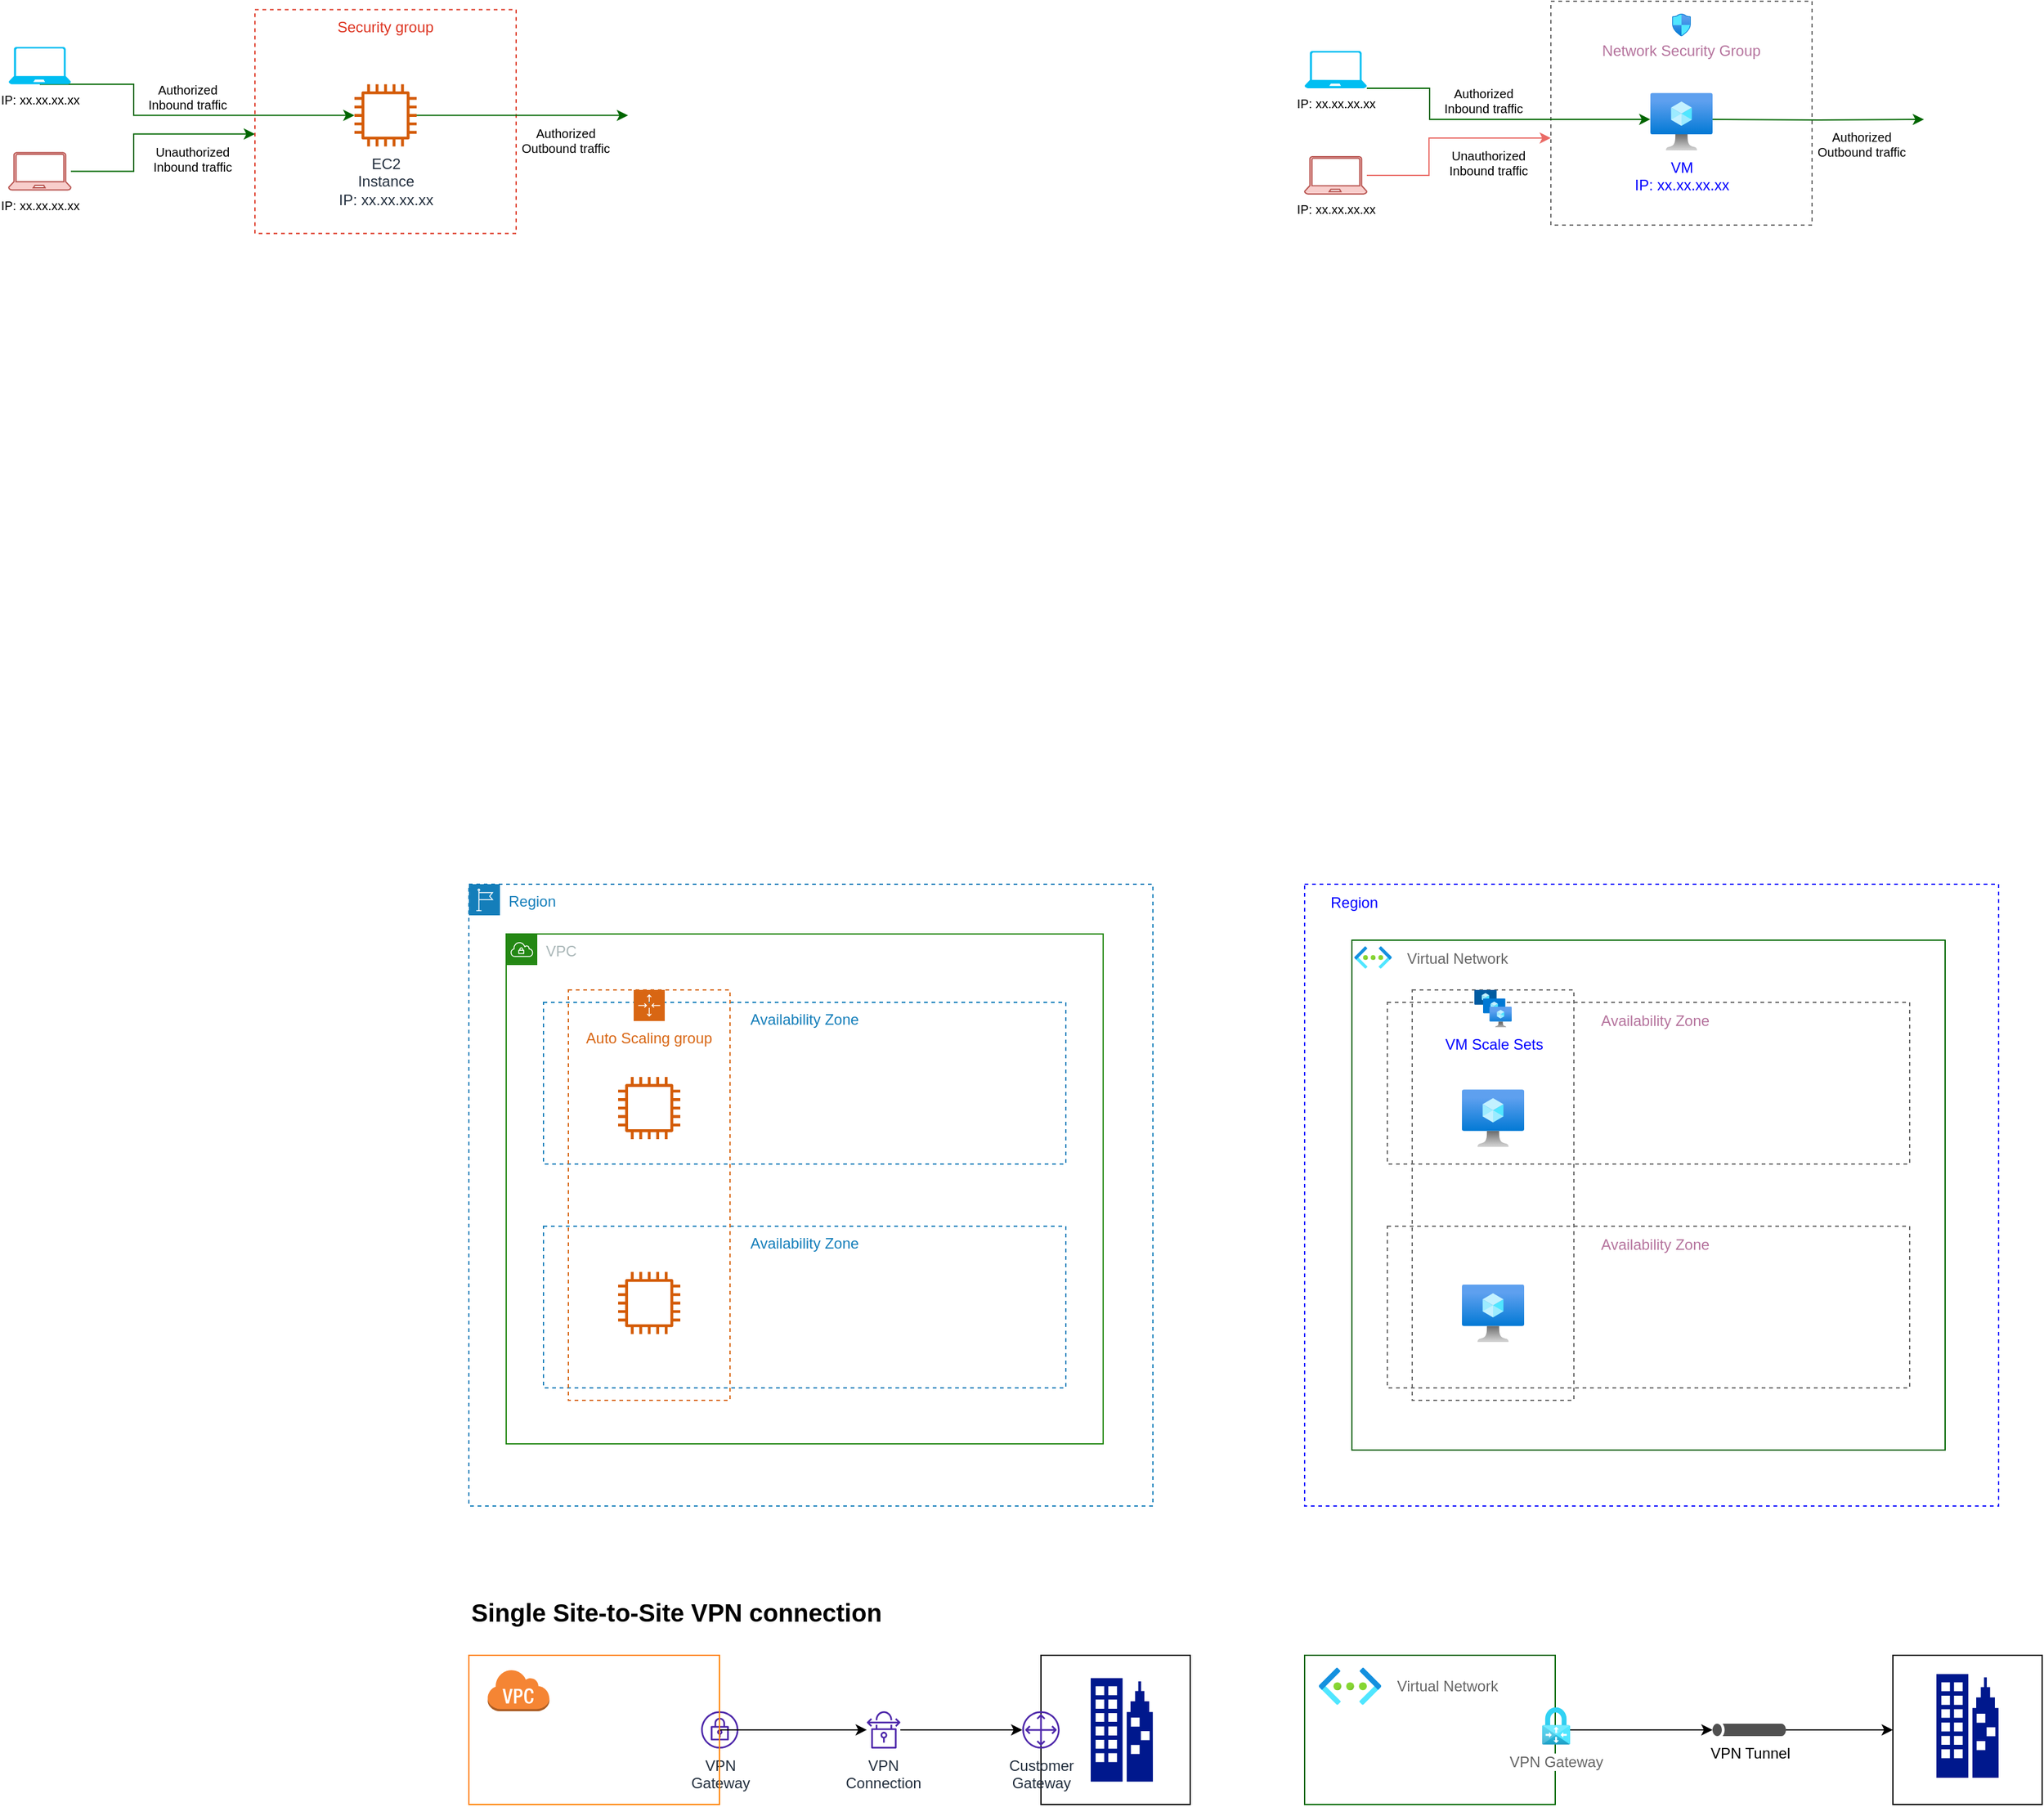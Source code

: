 <mxfile version="16.1.0" type="github">
  <diagram id="C13-tvwIgwplesxx2axk" name="Page-1">
    <mxGraphModel dx="1822" dy="1489" grid="1" gridSize="10" guides="1" tooltips="1" connect="1" arrows="1" fold="1" page="0" pageScale="1" pageWidth="850" pageHeight="1100" math="0" shadow="0">
      <root>
        <mxCell id="0" />
        <mxCell id="1" parent="0" />
        <mxCell id="ZvUNC6l6SdiYcnx2ePFp-12" style="edgeStyle=orthogonalEdgeStyle;rounded=0;orthogonalLoop=1;jettySize=auto;html=1;" edge="1" parent="1" source="zrXcNSpBLzuYsYbIl0BF-10" target="ZvUNC6l6SdiYcnx2ePFp-5">
          <mxGeometry relative="1" as="geometry" />
        </mxCell>
        <mxCell id="zrXcNSpBLzuYsYbIl0BF-10" value="" style="rounded=0;whiteSpace=wrap;html=1;fillColor=none;strokeColor=#006600;" parent="1" vertex="1">
          <mxGeometry x="682" y="720" width="201.5" height="120" as="geometry" />
        </mxCell>
        <mxCell id="-0pJ2-SoBKvavPebwsip-7" value="" style="rounded=0;whiteSpace=wrap;html=1;fillColor=none;dashed=1;fontColor=#0000FF;strokeColor=#0000FF;" parent="1" vertex="1">
          <mxGeometry x="682" y="100" width="558" height="500" as="geometry" />
        </mxCell>
        <mxCell id="zrXcNSpBLzuYsYbIl0BF-5" value="" style="rounded=0;whiteSpace=wrap;html=1;fillColor=none;strokeColor=#006600;" parent="1" vertex="1">
          <mxGeometry x="720" y="145" width="477" height="410" as="geometry" />
        </mxCell>
        <mxCell id="-0pJ2-SoBKvavPebwsip-52" value="&lt;p align=&quot;left&quot;&gt;&lt;br&gt;&lt;/p&gt;" style="rounded=0;whiteSpace=wrap;html=1;dashed=1;fillColor=none;align=left;fontColor=#0000FF;strokeColor=#666666;" parent="1" vertex="1">
          <mxGeometry x="880" y="-610" width="210" height="180" as="geometry" />
        </mxCell>
        <mxCell id="-0pJ2-SoBKvavPebwsip-15" value="&lt;p align=&quot;left&quot;&gt;&lt;br&gt;&lt;/p&gt;" style="rounded=0;whiteSpace=wrap;html=1;dashed=1;fillColor=none;align=left;fontColor=#0000FF;strokeColor=#666666;" parent="1" vertex="1">
          <mxGeometry x="768.5" y="185" width="130" height="330" as="geometry" />
        </mxCell>
        <mxCell id="-0pJ2-SoBKvavPebwsip-1" value="Region" style="points=[[0,0],[0.25,0],[0.5,0],[0.75,0],[1,0],[1,0.25],[1,0.5],[1,0.75],[1,1],[0.75,1],[0.5,1],[0.25,1],[0,1],[0,0.75],[0,0.5],[0,0.25]];outlineConnect=0;gradientColor=none;html=1;whiteSpace=wrap;fontSize=12;fontStyle=0;container=1;pointerEvents=0;collapsible=0;recursiveResize=0;shape=mxgraph.aws4.group;grIcon=mxgraph.aws4.group_region;strokeColor=#147EBA;fillColor=none;verticalAlign=top;align=left;spacingLeft=30;fontColor=#147EBA;dashed=1;" parent="1" vertex="1">
          <mxGeometry x="10" y="100" width="550" height="500" as="geometry" />
        </mxCell>
        <mxCell id="-0pJ2-SoBKvavPebwsip-19" value="" style="aspect=fixed;html=1;points=[];align=center;image;fontSize=12;image=img/lib/azure2/compute/Virtual_Machine.svg;dashed=1;fontColor=#0000FF;strokeColor=#666666;fillColor=none;" parent="-0pJ2-SoBKvavPebwsip-1" vertex="1">
          <mxGeometry x="798.5" y="321.81" width="50" height="46.38" as="geometry" />
        </mxCell>
        <mxCell id="zrXcNSpBLzuYsYbIl0BF-3" value="VPC" style="points=[[0,0],[0.25,0],[0.5,0],[0.75,0],[1,0],[1,0.25],[1,0.5],[1,0.75],[1,1],[0.75,1],[0.5,1],[0.25,1],[0,1],[0,0.75],[0,0.5],[0,0.25]];outlineConnect=0;gradientColor=none;html=1;whiteSpace=wrap;fontSize=12;fontStyle=0;container=1;pointerEvents=0;collapsible=0;recursiveResize=0;shape=mxgraph.aws4.group;grIcon=mxgraph.aws4.group_vpc;strokeColor=#248814;fillColor=none;verticalAlign=top;align=left;spacingLeft=30;fontColor=#AAB7B8;dashed=0;" parent="-0pJ2-SoBKvavPebwsip-1" vertex="1">
          <mxGeometry x="30" y="40" width="480" height="410" as="geometry" />
        </mxCell>
        <mxCell id="-0pJ2-SoBKvavPebwsip-3" value="Availability Zone" style="fillColor=none;strokeColor=#147EBA;dashed=1;verticalAlign=top;fontStyle=0;fontColor=#147EBA;" parent="zrXcNSpBLzuYsYbIl0BF-3" vertex="1">
          <mxGeometry x="30" y="55" width="420" height="130" as="geometry" />
        </mxCell>
        <mxCell id="-0pJ2-SoBKvavPebwsip-6" value="Availability Zone" style="fillColor=none;strokeColor=#147EBA;dashed=1;verticalAlign=top;fontStyle=0;fontColor=#147EBA;" parent="zrXcNSpBLzuYsYbIl0BF-3" vertex="1">
          <mxGeometry x="30" y="235" width="420" height="130" as="geometry" />
        </mxCell>
        <mxCell id="-0pJ2-SoBKvavPebwsip-14" value="Auto Scaling group" style="points=[[0,0],[0.25,0],[0.5,0],[0.75,0],[1,0],[1,0.25],[1,0.5],[1,0.75],[1,1],[0.75,1],[0.5,1],[0.25,1],[0,1],[0,0.75],[0,0.5],[0,0.25]];outlineConnect=0;gradientColor=none;html=1;whiteSpace=wrap;fontSize=12;fontStyle=0;container=1;pointerEvents=0;collapsible=0;recursiveResize=0;shape=mxgraph.aws4.groupCenter;grIcon=mxgraph.aws4.group_auto_scaling_group;grStroke=1;strokeColor=#D86613;fillColor=none;verticalAlign=top;align=center;fontColor=#D86613;dashed=1;spacingTop=25;" parent="zrXcNSpBLzuYsYbIl0BF-3" vertex="1">
          <mxGeometry x="50" y="45" width="130" height="330" as="geometry" />
        </mxCell>
        <mxCell id="-0pJ2-SoBKvavPebwsip-16" value="" style="sketch=0;outlineConnect=0;fontColor=#232F3E;gradientColor=none;fillColor=#D45B07;strokeColor=none;dashed=0;verticalLabelPosition=bottom;verticalAlign=top;align=center;html=1;fontSize=12;fontStyle=0;aspect=fixed;pointerEvents=1;shape=mxgraph.aws4.instance2;" parent="zrXcNSpBLzuYsYbIl0BF-3" vertex="1">
          <mxGeometry x="90" y="115" width="50" height="50" as="geometry" />
        </mxCell>
        <mxCell id="-0pJ2-SoBKvavPebwsip-18" value="" style="sketch=0;outlineConnect=0;fontColor=#232F3E;gradientColor=none;fillColor=#D45B07;strokeColor=none;dashed=0;verticalLabelPosition=bottom;verticalAlign=top;align=center;html=1;fontSize=12;fontStyle=0;aspect=fixed;pointerEvents=1;shape=mxgraph.aws4.instance2;" parent="zrXcNSpBLzuYsYbIl0BF-3" vertex="1">
          <mxGeometry x="90" y="271.81" width="50" height="50" as="geometry" />
        </mxCell>
        <mxCell id="-0pJ2-SoBKvavPebwsip-8" value="&lt;p align=&quot;left&quot;&gt;&lt;br&gt;&lt;/p&gt;" style="rounded=0;whiteSpace=wrap;html=1;dashed=1;fillColor=none;align=left;fontColor=#666666;strokeColor=#666666;" parent="1" vertex="1">
          <mxGeometry x="748.5" y="195" width="420" height="130" as="geometry" />
        </mxCell>
        <mxCell id="-0pJ2-SoBKvavPebwsip-9" value="Region" style="text;html=1;strokeColor=none;fillColor=none;align=center;verticalAlign=middle;whiteSpace=wrap;rounded=0;dashed=1;fontColor=#0000FF;" parent="1" vertex="1">
          <mxGeometry x="692" y="100" width="60" height="30" as="geometry" />
        </mxCell>
        <mxCell id="-0pJ2-SoBKvavPebwsip-10" value="Availability Zone" style="text;html=1;strokeColor=none;fillColor=none;align=center;verticalAlign=middle;whiteSpace=wrap;rounded=0;dashed=1;fontColor=#B5739D;" parent="1" vertex="1">
          <mxGeometry x="908.5" y="195" width="110" height="30" as="geometry" />
        </mxCell>
        <mxCell id="-0pJ2-SoBKvavPebwsip-11" value="&lt;p align=&quot;left&quot;&gt;&lt;br&gt;&lt;/p&gt;" style="rounded=0;whiteSpace=wrap;html=1;dashed=1;fillColor=none;align=left;fontColor=#666666;strokeColor=#666666;" parent="1" vertex="1">
          <mxGeometry x="748.5" y="375" width="420" height="130" as="geometry" />
        </mxCell>
        <mxCell id="-0pJ2-SoBKvavPebwsip-12" value="Availability Zone" style="text;html=1;strokeColor=none;fillColor=none;align=center;verticalAlign=middle;whiteSpace=wrap;rounded=0;dashed=1;fontColor=#B5739D;" parent="1" vertex="1">
          <mxGeometry x="908.5" y="375" width="110" height="30" as="geometry" />
        </mxCell>
        <mxCell id="-0pJ2-SoBKvavPebwsip-13" value="&lt;font color=&quot;#0000ff&quot;&gt;VM Scale Sets&lt;/font&gt;" style="aspect=fixed;html=1;points=[];align=center;image;fontSize=12;image=img/lib/azure2/compute/VM_Scale_Sets.svg;dashed=1;fillColor=none;" parent="1" vertex="1">
          <mxGeometry x="818.5" y="185" width="30" height="30" as="geometry" />
        </mxCell>
        <mxCell id="-0pJ2-SoBKvavPebwsip-17" value="" style="aspect=fixed;html=1;points=[];align=center;image;fontSize=12;image=img/lib/azure2/compute/Virtual_Machine.svg;dashed=1;fontColor=#0000FF;strokeColor=#666666;fillColor=none;" parent="1" vertex="1">
          <mxGeometry x="808.5" y="265" width="50" height="46.38" as="geometry" />
        </mxCell>
        <mxCell id="-0pJ2-SoBKvavPebwsip-23" value="" style="shape=image;html=1;verticalAlign=top;verticalLabelPosition=bottom;labelBackgroundColor=#ffffff;imageAspect=0;aspect=fixed;image=https://cdn0.iconfinder.com/data/icons/simpline-mix/64/simpline_47-128.png" parent="1" vertex="1">
          <mxGeometry x="138" y="-543.19" width="50" height="50" as="geometry" />
        </mxCell>
        <mxCell id="-0pJ2-SoBKvavPebwsip-24" value="Authorized Inbound traffic" style="text;html=1;strokeColor=none;fillColor=none;align=center;verticalAlign=middle;whiteSpace=wrap;rounded=0;fontSize=10;" parent="1" vertex="1">
          <mxGeometry x="-252" y="-543.19" width="71.5" height="20" as="geometry" />
        </mxCell>
        <mxCell id="-0pJ2-SoBKvavPebwsip-25" value="Authorized Outbound traffic" style="text;html=1;strokeColor=none;fillColor=none;align=center;verticalAlign=middle;whiteSpace=wrap;rounded=0;fontSize=10;" parent="1" vertex="1">
          <mxGeometry x="43" y="-513.19" width="90" height="30" as="geometry" />
        </mxCell>
        <mxCell id="-0pJ2-SoBKvavPebwsip-38" style="edgeStyle=orthogonalEdgeStyle;rounded=0;orthogonalLoop=1;jettySize=auto;html=1;fontColor=#0000FF;strokeColor=#006600;" parent="1" source="-0pJ2-SoBKvavPebwsip-26" target="-0pJ2-SoBKvavPebwsip-35" edge="1">
          <mxGeometry relative="1" as="geometry">
            <Array as="points">
              <mxPoint x="-259.5" y="-543.19" />
              <mxPoint x="-259.5" y="-518.19" />
            </Array>
          </mxGeometry>
        </mxCell>
        <mxCell id="-0pJ2-SoBKvavPebwsip-26" value="IP: xx.xx.xx.xx" style="verticalLabelPosition=bottom;html=1;verticalAlign=top;align=center;strokeColor=none;fillColor=#00BEF2;shape=mxgraph.azure.laptop;pointerEvents=1;fontSize=10;" parent="1" vertex="1">
          <mxGeometry x="-360" y="-573.19" width="50" height="30" as="geometry" />
        </mxCell>
        <mxCell id="-0pJ2-SoBKvavPebwsip-39" style="edgeStyle=orthogonalEdgeStyle;rounded=0;orthogonalLoop=1;jettySize=auto;html=1;fontColor=#0000FF;strokeColor=#006600;" parent="1" source="-0pJ2-SoBKvavPebwsip-28" target="-0pJ2-SoBKvavPebwsip-34" edge="1">
          <mxGeometry relative="1" as="geometry">
            <Array as="points">
              <mxPoint x="-259.5" y="-473.19" />
              <mxPoint x="-259.5" y="-503.19" />
            </Array>
          </mxGeometry>
        </mxCell>
        <mxCell id="-0pJ2-SoBKvavPebwsip-28" value="IP: xx.xx.xx.xx" style="verticalLabelPosition=bottom;html=1;verticalAlign=top;align=center;strokeColor=#b85450;fillColor=#f8cecc;shape=mxgraph.azure.laptop;pointerEvents=1;fontSize=10;" parent="1" vertex="1">
          <mxGeometry x="-360" y="-488.19" width="50" height="30" as="geometry" />
        </mxCell>
        <mxCell id="-0pJ2-SoBKvavPebwsip-32" value="Unauthorized Inbound traffic" style="text;html=1;strokeColor=none;fillColor=none;align=center;verticalAlign=middle;whiteSpace=wrap;rounded=0;fontSize=10;" parent="1" vertex="1">
          <mxGeometry x="-252" y="-493.19" width="80" height="20" as="geometry" />
        </mxCell>
        <mxCell id="-0pJ2-SoBKvavPebwsip-34" value="Security group" style="fillColor=none;strokeColor=#DD3522;verticalAlign=top;fontStyle=0;fontColor=#DD3522;dashed=1;" parent="1" vertex="1">
          <mxGeometry x="-162" y="-603.19" width="210" height="180" as="geometry" />
        </mxCell>
        <mxCell id="-0pJ2-SoBKvavPebwsip-36" style="edgeStyle=orthogonalEdgeStyle;rounded=0;orthogonalLoop=1;jettySize=auto;html=1;fontColor=#0000FF;strokeColor=#006600;" parent="1" source="-0pJ2-SoBKvavPebwsip-35" target="-0pJ2-SoBKvavPebwsip-23" edge="1">
          <mxGeometry relative="1" as="geometry" />
        </mxCell>
        <mxCell id="-0pJ2-SoBKvavPebwsip-35" value="EC2&lt;br&gt;Instance&lt;br&gt;IP: xx.xx.xx.xx" style="sketch=0;outlineConnect=0;fontColor=#232F3E;gradientColor=none;fillColor=#D45B07;strokeColor=none;dashed=0;verticalLabelPosition=bottom;verticalAlign=top;align=center;html=1;fontSize=12;fontStyle=0;aspect=fixed;pointerEvents=1;shape=mxgraph.aws4.instance2;" parent="1" vertex="1">
          <mxGeometry x="-82" y="-543.19" width="50" height="50" as="geometry" />
        </mxCell>
        <mxCell id="-0pJ2-SoBKvavPebwsip-40" value="" style="shape=image;html=1;verticalAlign=top;verticalLabelPosition=bottom;labelBackgroundColor=#ffffff;imageAspect=0;aspect=fixed;image=https://cdn0.iconfinder.com/data/icons/simpline-mix/64/simpline_47-128.png" parent="1" vertex="1">
          <mxGeometry x="1180" y="-540" width="50" height="50" as="geometry" />
        </mxCell>
        <mxCell id="-0pJ2-SoBKvavPebwsip-41" value="Authorized Inbound traffic" style="text;html=1;strokeColor=none;fillColor=none;align=center;verticalAlign=middle;whiteSpace=wrap;rounded=0;fontSize=10;" parent="1" vertex="1">
          <mxGeometry x="790" y="-540" width="71.5" height="20" as="geometry" />
        </mxCell>
        <mxCell id="-0pJ2-SoBKvavPebwsip-42" value="Authorized Outbound traffic" style="text;html=1;strokeColor=none;fillColor=none;align=center;verticalAlign=middle;whiteSpace=wrap;rounded=0;fontSize=10;" parent="1" vertex="1">
          <mxGeometry x="1090" y="-510" width="80" height="30" as="geometry" />
        </mxCell>
        <mxCell id="-0pJ2-SoBKvavPebwsip-43" style="edgeStyle=orthogonalEdgeStyle;rounded=0;orthogonalLoop=1;jettySize=auto;html=1;fontColor=#0000FF;strokeColor=#006600;" parent="1" source="-0pJ2-SoBKvavPebwsip-44" edge="1">
          <mxGeometry relative="1" as="geometry">
            <Array as="points">
              <mxPoint x="782.5" y="-540" />
              <mxPoint x="782.5" y="-515" />
            </Array>
            <mxPoint x="960" y="-515.043" as="targetPoint" />
          </mxGeometry>
        </mxCell>
        <mxCell id="-0pJ2-SoBKvavPebwsip-44" value="IP: xx.xx.xx.xx" style="verticalLabelPosition=bottom;html=1;verticalAlign=top;align=center;strokeColor=none;fillColor=#00BEF2;shape=mxgraph.azure.laptop;pointerEvents=1;fontSize=10;" parent="1" vertex="1">
          <mxGeometry x="682" y="-570" width="50" height="30" as="geometry" />
        </mxCell>
        <mxCell id="-0pJ2-SoBKvavPebwsip-45" style="edgeStyle=orthogonalEdgeStyle;rounded=0;orthogonalLoop=1;jettySize=auto;html=1;fontColor=#0000FF;strokeColor=#EA6B66;entryX=0;entryY=0.611;entryDx=0;entryDy=0;entryPerimeter=0;" parent="1" source="-0pJ2-SoBKvavPebwsip-46" target="-0pJ2-SoBKvavPebwsip-52" edge="1">
          <mxGeometry relative="1" as="geometry">
            <Array as="points">
              <mxPoint x="782" y="-470" />
              <mxPoint x="782" y="-500" />
            </Array>
            <mxPoint x="870" y="-500" as="targetPoint" />
          </mxGeometry>
        </mxCell>
        <mxCell id="-0pJ2-SoBKvavPebwsip-46" value="IP: xx.xx.xx.xx" style="verticalLabelPosition=bottom;html=1;verticalAlign=top;align=center;strokeColor=#b85450;fillColor=#f8cecc;shape=mxgraph.azure.laptop;pointerEvents=1;fontSize=10;" parent="1" vertex="1">
          <mxGeometry x="682" y="-485" width="50" height="30" as="geometry" />
        </mxCell>
        <mxCell id="-0pJ2-SoBKvavPebwsip-47" value="Unauthorized Inbound traffic" style="text;html=1;strokeColor=none;fillColor=none;align=center;verticalAlign=middle;whiteSpace=wrap;rounded=0;fontSize=10;" parent="1" vertex="1">
          <mxGeometry x="790" y="-490" width="80" height="20" as="geometry" />
        </mxCell>
        <mxCell id="-0pJ2-SoBKvavPebwsip-49" style="edgeStyle=orthogonalEdgeStyle;rounded=0;orthogonalLoop=1;jettySize=auto;html=1;fontColor=#0000FF;strokeColor=#006600;" parent="1" target="-0pJ2-SoBKvavPebwsip-40" edge="1">
          <mxGeometry relative="1" as="geometry">
            <mxPoint x="1010" y="-515" as="sourcePoint" />
          </mxGeometry>
        </mxCell>
        <mxCell id="-0pJ2-SoBKvavPebwsip-51" value="" style="aspect=fixed;html=1;points=[];align=center;image;fontSize=12;image=img/lib/azure2/networking/Network_Security_Groups.svg;dashed=1;fontColor=#0000FF;strokeColor=#666666;fillColor=none;" parent="1" vertex="1">
          <mxGeometry x="977.5" y="-600" width="15" height="18.22" as="geometry" />
        </mxCell>
        <mxCell id="-0pJ2-SoBKvavPebwsip-53" value="Network Security Group" style="text;html=1;strokeColor=none;fillColor=none;align=center;verticalAlign=middle;whiteSpace=wrap;rounded=0;dashed=1;fontColor=#B5739D;" parent="1" vertex="1">
          <mxGeometry x="890" y="-580" width="190" height="20" as="geometry" />
        </mxCell>
        <mxCell id="-0pJ2-SoBKvavPebwsip-54" value="VM&lt;br&gt;IP: xx.xx.xx.xx" style="aspect=fixed;html=1;points=[];align=center;image;fontSize=12;image=img/lib/azure2/compute/Virtual_Machine.svg;dashed=1;fontColor=#0000FF;strokeColor=#666666;fillColor=none;" parent="1" vertex="1">
          <mxGeometry x="960" y="-536.38" width="50" height="46.38" as="geometry" />
        </mxCell>
        <mxCell id="zrXcNSpBLzuYsYbIl0BF-4" value="" style="aspect=fixed;html=1;points=[];align=center;image;fontSize=12;image=img/lib/azure2/networking/Virtual_Networks.svg;" parent="1" vertex="1">
          <mxGeometry x="722" y="150" width="30" height="17.91" as="geometry" />
        </mxCell>
        <mxCell id="zrXcNSpBLzuYsYbIl0BF-6" value="Virtual Network" style="text;html=1;strokeColor=none;fillColor=none;align=center;verticalAlign=middle;whiteSpace=wrap;rounded=0;dashed=1;fontColor=#666666;" parent="1" vertex="1">
          <mxGeometry x="760" y="145" width="90" height="30" as="geometry" />
        </mxCell>
        <mxCell id="zrXcNSpBLzuYsYbIl0BF-7" value="" style="aspect=fixed;html=1;points=[];align=center;image;fontSize=12;image=img/lib/azure2/networking/Virtual_Networks.svg;fontColor=#666666;strokeColor=#006600;fillColor=none;" parent="1" vertex="1">
          <mxGeometry x="693.5" y="730" width="50" height="29.85" as="geometry" />
        </mxCell>
        <mxCell id="zrXcNSpBLzuYsYbIl0BF-8" value="VPN Gateway" style="aspect=fixed;html=1;points=[];align=center;image;fontSize=12;image=img/lib/azure2/networking/Virtual_Network_Gateways.svg;fontColor=#666666;strokeColor=#006600;fillColor=none;" parent="1" vertex="1">
          <mxGeometry x="872.89" y="761.85" width="22.61" height="30" as="geometry" />
        </mxCell>
        <mxCell id="zrXcNSpBLzuYsYbIl0BF-11" value="Virtual Network" style="text;html=1;strokeColor=none;fillColor=none;align=center;verticalAlign=middle;whiteSpace=wrap;rounded=0;dashed=1;fontColor=#666666;" parent="1" vertex="1">
          <mxGeometry x="752" y="729.85" width="90" height="30" as="geometry" />
        </mxCell>
        <mxCell id="zrXcNSpBLzuYsYbIl0BF-14" value="VPN&lt;br&gt;Gateway" style="sketch=0;outlineConnect=0;fontColor=#232F3E;gradientColor=none;fillColor=#4D27AA;strokeColor=none;dashed=0;verticalLabelPosition=bottom;verticalAlign=top;align=center;html=1;fontSize=12;fontStyle=0;aspect=fixed;pointerEvents=1;shape=mxgraph.aws4.vpn_gateway;" parent="1" vertex="1">
          <mxGeometry x="196.75" y="765" width="30" height="30" as="geometry" />
        </mxCell>
        <mxCell id="ZvUNC6l6SdiYcnx2ePFp-1" value="" style="outlineConnect=0;dashed=0;verticalLabelPosition=bottom;verticalAlign=top;align=center;html=1;shape=mxgraph.aws3.virtual_private_cloud;fillColor=#F58534;gradientColor=none;aspect=fixed;" vertex="1" parent="1">
          <mxGeometry x="24.75" y="731.04" width="50" height="33.96" as="geometry" />
        </mxCell>
        <mxCell id="ZvUNC6l6SdiYcnx2ePFp-10" style="edgeStyle=orthogonalEdgeStyle;rounded=0;orthogonalLoop=1;jettySize=auto;html=1;" edge="1" parent="1" source="ZvUNC6l6SdiYcnx2ePFp-2" target="ZvUNC6l6SdiYcnx2ePFp-6">
          <mxGeometry relative="1" as="geometry" />
        </mxCell>
        <mxCell id="ZvUNC6l6SdiYcnx2ePFp-2" value="" style="rounded=0;whiteSpace=wrap;html=1;fillColor=none;strokeColor=#FF8000;" vertex="1" parent="1">
          <mxGeometry x="10" y="720" width="201.5" height="120" as="geometry" />
        </mxCell>
        <mxCell id="ZvUNC6l6SdiYcnx2ePFp-3" value="" style="sketch=0;aspect=fixed;pointerEvents=1;shadow=0;dashed=0;html=1;strokeColor=none;labelPosition=center;verticalLabelPosition=bottom;verticalAlign=top;align=center;fillColor=#00188D;shape=mxgraph.azure.enterprise" vertex="1" parent="1">
          <mxGeometry x="510" y="738.34" width="50" height="83.33" as="geometry" />
        </mxCell>
        <mxCell id="ZvUNC6l6SdiYcnx2ePFp-4" value="" style="sketch=0;aspect=fixed;pointerEvents=1;shadow=0;dashed=0;html=1;strokeColor=none;labelPosition=center;verticalLabelPosition=bottom;verticalAlign=top;align=center;fillColor=#00188D;shape=mxgraph.azure.enterprise" vertex="1" parent="1">
          <mxGeometry x="1190" y="735.18" width="50" height="83.33" as="geometry" />
        </mxCell>
        <mxCell id="ZvUNC6l6SdiYcnx2ePFp-13" style="edgeStyle=orthogonalEdgeStyle;rounded=0;orthogonalLoop=1;jettySize=auto;html=1;entryX=0;entryY=0.5;entryDx=0;entryDy=0;" edge="1" parent="1" source="ZvUNC6l6SdiYcnx2ePFp-5" target="ZvUNC6l6SdiYcnx2ePFp-8">
          <mxGeometry relative="1" as="geometry" />
        </mxCell>
        <mxCell id="ZvUNC6l6SdiYcnx2ePFp-5" value="VPN Tunnel" style="sketch=0;pointerEvents=1;shadow=0;dashed=0;html=1;strokeColor=none;fillColor=#505050;labelPosition=center;verticalLabelPosition=bottom;verticalAlign=top;outlineConnect=0;align=center;shape=mxgraph.office.servers.tunnel_straight;" vertex="1" parent="1">
          <mxGeometry x="1010" y="775.01" width="59" height="10" as="geometry" />
        </mxCell>
        <mxCell id="ZvUNC6l6SdiYcnx2ePFp-11" style="edgeStyle=orthogonalEdgeStyle;rounded=0;orthogonalLoop=1;jettySize=auto;html=1;" edge="1" parent="1" source="ZvUNC6l6SdiYcnx2ePFp-6" target="ZvUNC6l6SdiYcnx2ePFp-9">
          <mxGeometry relative="1" as="geometry" />
        </mxCell>
        <mxCell id="ZvUNC6l6SdiYcnx2ePFp-6" value="VPN&lt;br&gt;Connection" style="sketch=0;outlineConnect=0;fontColor=#232F3E;gradientColor=none;fillColor=#4D27AA;strokeColor=none;dashed=0;verticalLabelPosition=bottom;verticalAlign=top;align=center;html=1;fontSize=12;fontStyle=0;aspect=fixed;pointerEvents=1;shape=mxgraph.aws4.vpn_connection;" vertex="1" parent="1">
          <mxGeometry x="330" y="765.01" width="26.92" height="30" as="geometry" />
        </mxCell>
        <mxCell id="ZvUNC6l6SdiYcnx2ePFp-7" value="" style="rounded=0;whiteSpace=wrap;html=1;strokeColor=#000000;fillColor=none;" vertex="1" parent="1">
          <mxGeometry x="470" y="720.01" width="120" height="120" as="geometry" />
        </mxCell>
        <mxCell id="ZvUNC6l6SdiYcnx2ePFp-8" value="" style="rounded=0;whiteSpace=wrap;html=1;strokeColor=#000000;fillColor=none;" vertex="1" parent="1">
          <mxGeometry x="1155" y="720.01" width="120" height="120" as="geometry" />
        </mxCell>
        <mxCell id="ZvUNC6l6SdiYcnx2ePFp-9" value="Customer&lt;br&gt;Gateway" style="sketch=0;outlineConnect=0;fontColor=#232F3E;gradientColor=none;fillColor=#4D27AA;strokeColor=none;dashed=0;verticalLabelPosition=bottom;verticalAlign=top;align=center;html=1;fontSize=12;fontStyle=0;aspect=fixed;pointerEvents=1;shape=mxgraph.aws4.customer_gateway;" vertex="1" parent="1">
          <mxGeometry x="455" y="765.01" width="30" height="30" as="geometry" />
        </mxCell>
        <mxCell id="ZvUNC6l6SdiYcnx2ePFp-14" value="Single Site-to-Site VPN connection" style="text;html=1;strokeColor=none;fillColor=none;align=left;verticalAlign=middle;whiteSpace=wrap;rounded=0;fontSize=20;fontStyle=1" vertex="1" parent="1">
          <mxGeometry x="10" y="670" width="350" height="30" as="geometry" />
        </mxCell>
      </root>
    </mxGraphModel>
  </diagram>
</mxfile>
